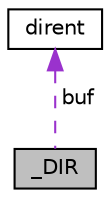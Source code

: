 digraph "_DIR"
{
  edge [fontname="Helvetica",fontsize="10",labelfontname="Helvetica",labelfontsize="10"];
  node [fontname="Helvetica",fontsize="10",shape=record];
  Node1 [label="_DIR",height=0.2,width=0.4,color="black", fillcolor="grey75", style="filled", fontcolor="black"];
  Node2 -> Node1 [dir="back",color="darkorchid3",fontsize="10",style="dashed",label=" buf" ];
  Node2 [label="dirent",height=0.2,width=0.4,color="black", fillcolor="white", style="filled",URL="$structdirent.html",tooltip="Directory entry. "];
}
